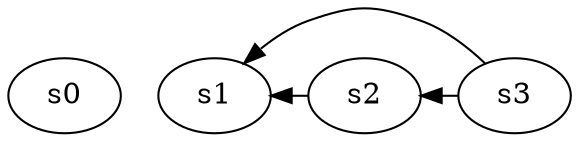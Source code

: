 digraph game_0847_complex_4 {
    s0 [name="s0", player=0];
    s1 [name="s1", player=0];
    s2 [name="s2", player=0];
    s3 [name="s3", player=1];

    s2 -> s1 [constraint="time % 4 == 2 && time % 5 == 0"];
    s3 -> s1 [constraint="time % 3 == 1 && time % 4 == 0"];
    s3 -> s2 [constraint="time % 6 == 2"];
}
